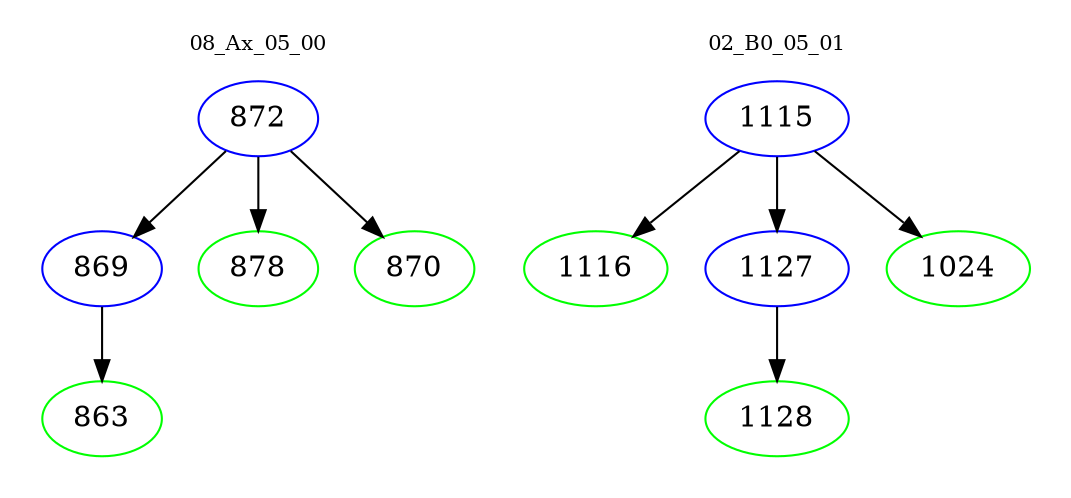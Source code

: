 digraph{
subgraph cluster_0 {
color = white
label = "08_Ax_05_00";
fontsize=10;
T0_872 [label="872", color="blue"]
T0_872 -> T0_869 [color="black"]
T0_869 [label="869", color="blue"]
T0_869 -> T0_863 [color="black"]
T0_863 [label="863", color="green"]
T0_872 -> T0_878 [color="black"]
T0_878 [label="878", color="green"]
T0_872 -> T0_870 [color="black"]
T0_870 [label="870", color="green"]
}
subgraph cluster_1 {
color = white
label = "02_B0_05_01";
fontsize=10;
T1_1115 [label="1115", color="blue"]
T1_1115 -> T1_1116 [color="black"]
T1_1116 [label="1116", color="green"]
T1_1115 -> T1_1127 [color="black"]
T1_1127 [label="1127", color="blue"]
T1_1127 -> T1_1128 [color="black"]
T1_1128 [label="1128", color="green"]
T1_1115 -> T1_1024 [color="black"]
T1_1024 [label="1024", color="green"]
}
}
